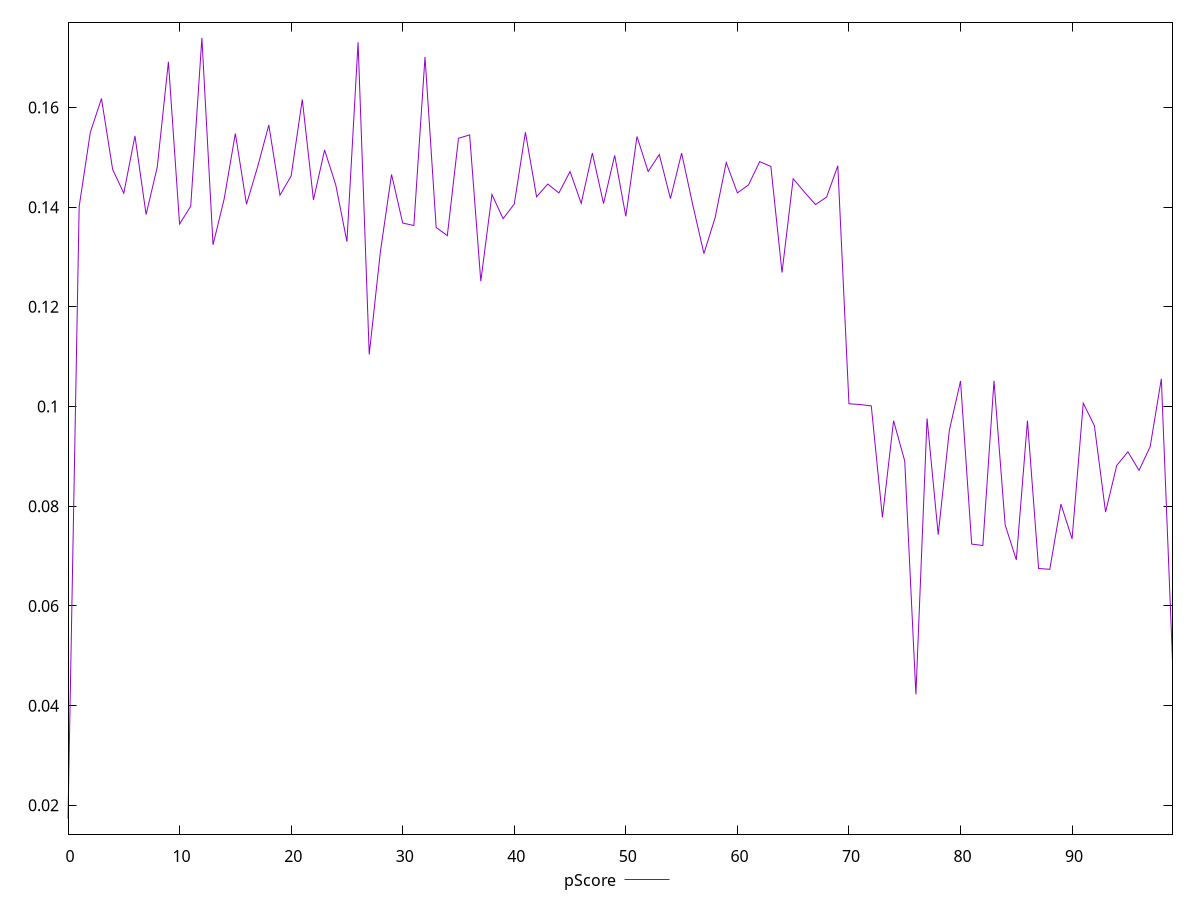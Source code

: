 reset

$pScore <<EOF
0 0.017361075852309116
1 0.14011295650988376
2 0.15501329324063962
3 0.1617875625237235
4 0.14758773704901856
5 0.14279157904439665
6 0.1542903149817384
7 0.13852180038689776
8 0.14803464462016486
9 0.16916432114927554
10 0.1366071769845948
11 0.14019580219055977
12 0.17394880374839405
13 0.13244770160845454
14 0.14167810310070572
15 0.15477536664953923
16 0.14059091697245796
17 0.14812381897872184
18 0.15647826622068745
19 0.1424023594691336
20 0.14625321930725366
21 0.16160016446463554
22 0.14145294242778556
23 0.15146838515274869
24 0.1444545230962499
25 0.13307961873694718
26 0.17305380458232156
27 0.11046129414031414
28 0.13103573870735208
29 0.14655528870759554
30 0.13681260980506282
31 0.13631894242112597
32 0.17011953691628356
33 0.13591961624902504
34 0.13428944648444419
35 0.15381105670398632
36 0.15448965469712017
37 0.12514795418470237
38 0.14253848022609272
39 0.13768956284044054
40 0.140629229096757
41 0.1550203722948328
42 0.14207026937129263
43 0.14463919816868936
44 0.14284840764341666
45 0.14715173621021604
46 0.14076023212144684
47 0.15085484332234134
48 0.14071743307142093
49 0.15038932823111728
50 0.13815749930985077
51 0.1541738346891499
52 0.14714204993645802
53 0.1505518785593375
54 0.14170835237894963
55 0.15084275876362008
56 0.1404486989499789
57 0.1306851531953298
58 0.1378728521558436
59 0.1489504482441648
60 0.1428567123039507
61 0.14446920232174587
62 0.14913559715318836
63 0.14815491872046727
64 0.12688190445098713
65 0.14570100958426635
66 0.14304703173385386
67 0.1405114239190442
68 0.1420388498827196
69 0.14829700375975485
70 0.10056748773806112
71 0.10040645284936456
72 0.10013338216154871
73 0.07776921994162095
74 0.0971580356164723
75 0.0890686712797647
76 0.04225697803089978
77 0.09762005303119714
78 0.0743041238436708
79 0.09525047762038574
80 0.10512014821498494
81 0.0724141718143419
82 0.07212829294292311
83 0.10516782595494711
84 0.07626757030455528
85 0.06924686795156398
86 0.09715476514424509
87 0.06751753877820516
88 0.06735084887005233
89 0.08042568299256486
90 0.07345779614366832
91 0.10066665702995248
92 0.09615921743835054
93 0.07882783280075178
94 0.08816816303598396
95 0.09092441819151859
96 0.08719995393913971
97 0.09196225806801617
98 0.10557078420316557
99 0.049056813142046574
EOF

set key outside below
set xrange [0:99]
set yrange [0.014229321294387417:0.17708055830631575]
set trange [0.014229321294387417:0.17708055830631575]
set terminal svg size 640, 500 enhanced background rgb 'white'
set output "reprap/interactive/samples/pages/pScore/values.svg"

plot $pScore title "pScore" with line

reset
